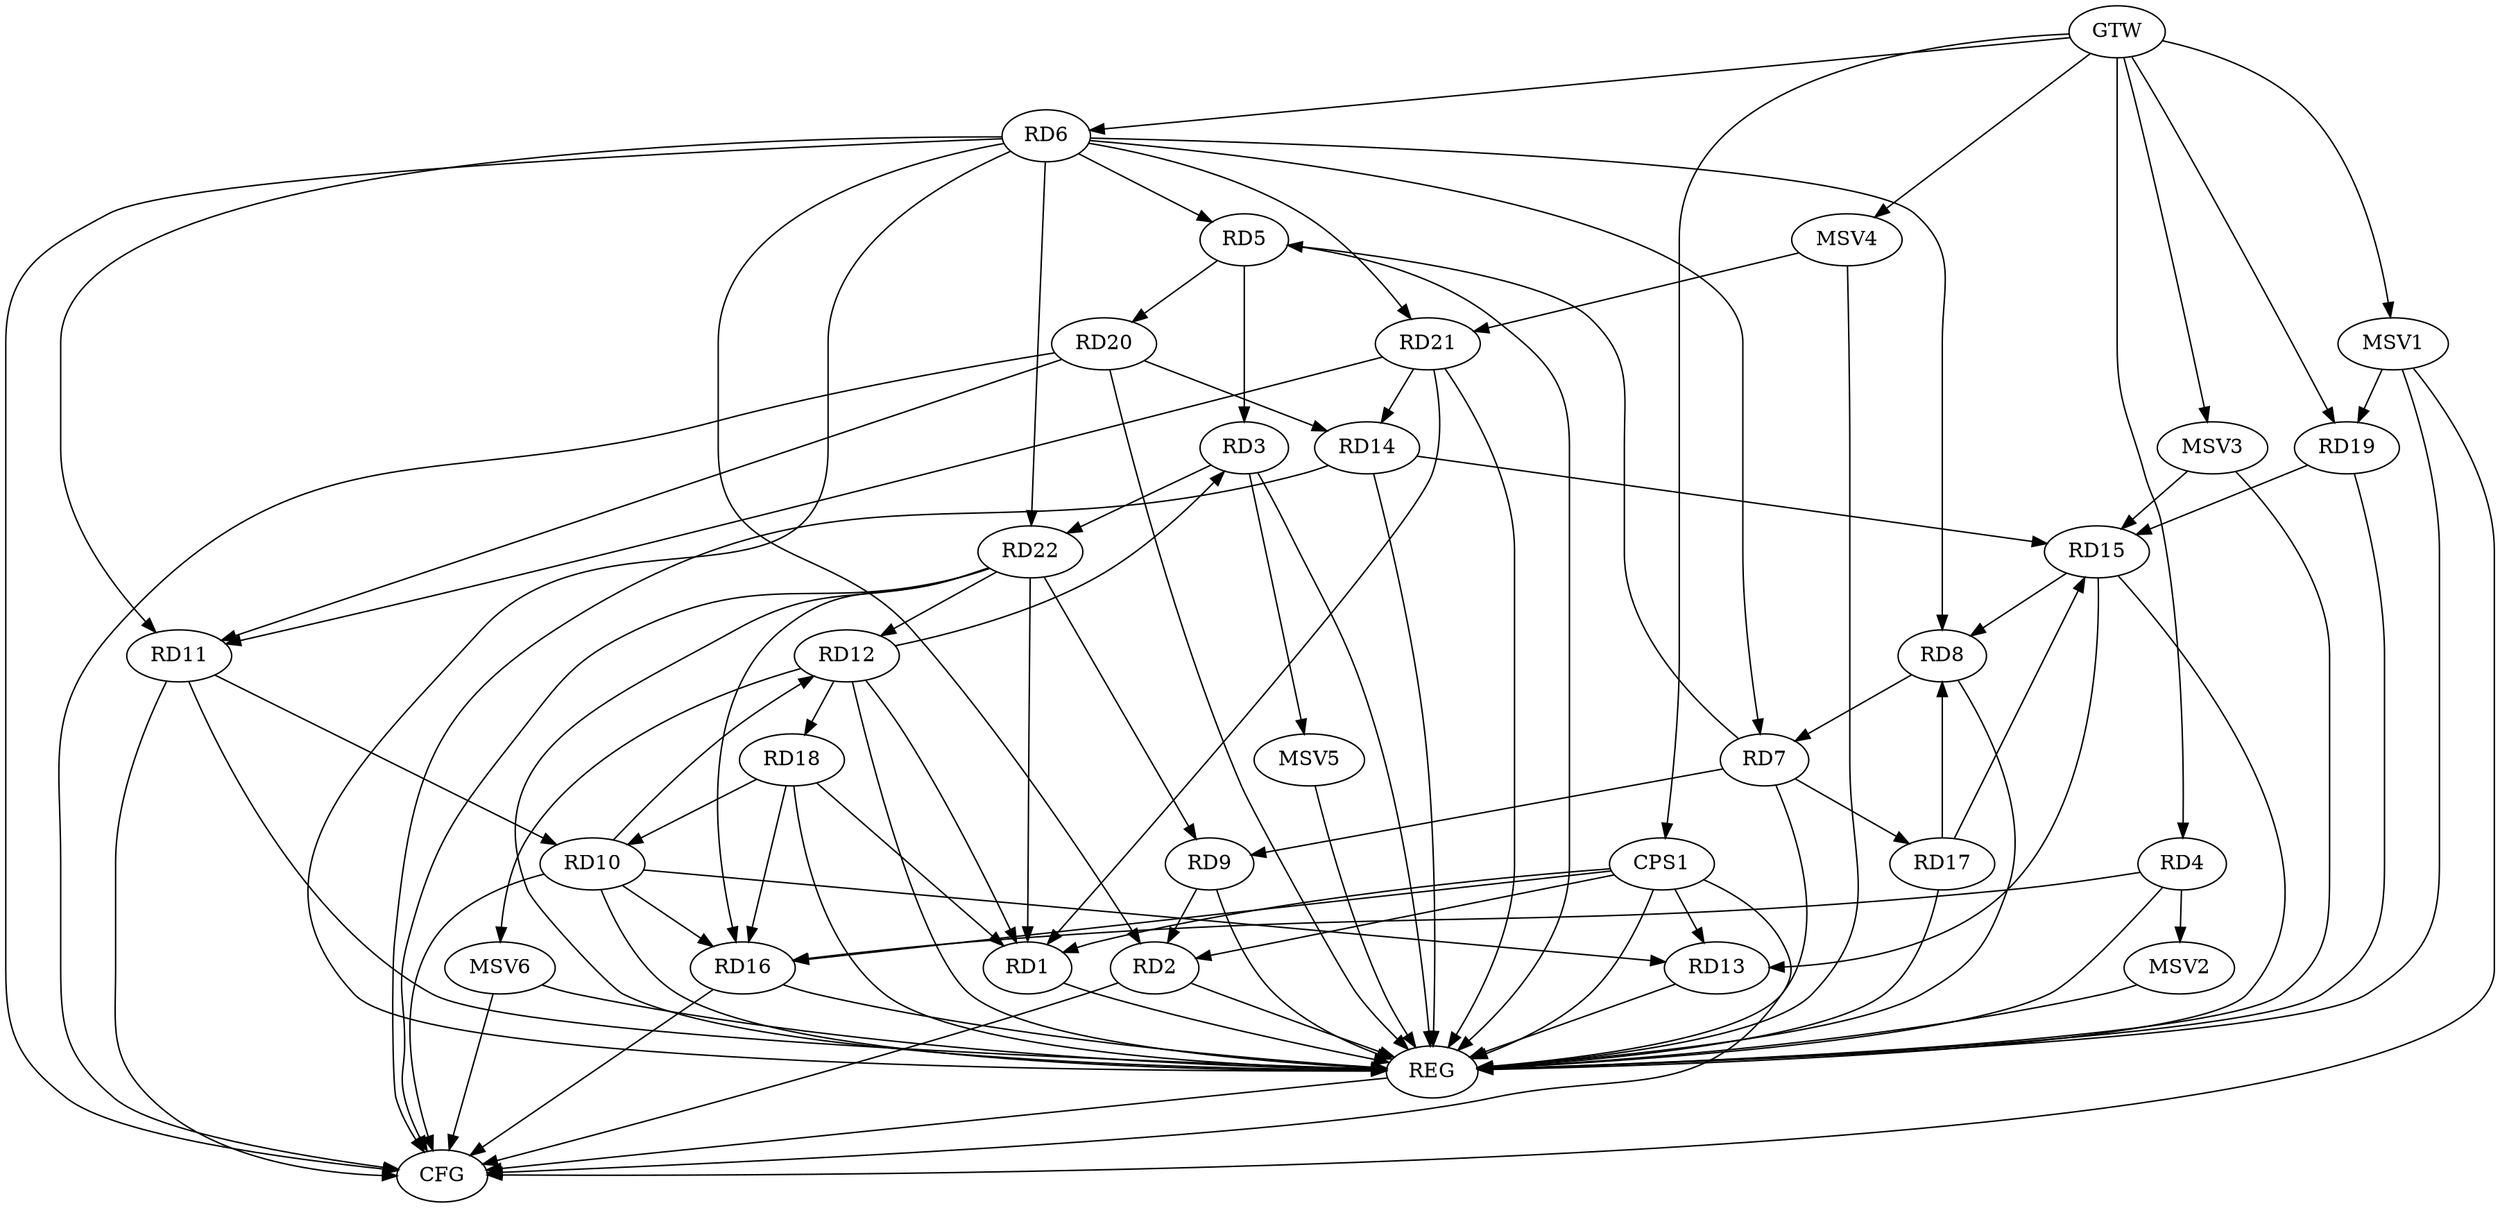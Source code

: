 strict digraph G {
  RD1 [ label="RD1" ];
  RD2 [ label="RD2" ];
  RD3 [ label="RD3" ];
  RD4 [ label="RD4" ];
  RD5 [ label="RD5" ];
  RD6 [ label="RD6" ];
  RD7 [ label="RD7" ];
  RD8 [ label="RD8" ];
  RD9 [ label="RD9" ];
  RD10 [ label="RD10" ];
  RD11 [ label="RD11" ];
  RD12 [ label="RD12" ];
  RD13 [ label="RD13" ];
  RD14 [ label="RD14" ];
  RD15 [ label="RD15" ];
  RD16 [ label="RD16" ];
  RD17 [ label="RD17" ];
  RD18 [ label="RD18" ];
  RD19 [ label="RD19" ];
  RD20 [ label="RD20" ];
  RD21 [ label="RD21" ];
  RD22 [ label="RD22" ];
  CPS1 [ label="CPS1" ];
  GTW [ label="GTW" ];
  REG [ label="REG" ];
  CFG [ label="CFG" ];
  MSV1 [ label="MSV1" ];
  MSV2 [ label="MSV2" ];
  MSV3 [ label="MSV3" ];
  MSV4 [ label="MSV4" ];
  MSV5 [ label="MSV5" ];
  MSV6 [ label="MSV6" ];
  RD12 -> RD1;
  RD18 -> RD1;
  RD21 -> RD1;
  RD22 -> RD1;
  RD6 -> RD2;
  RD9 -> RD2;
  RD5 -> RD3;
  RD12 -> RD3;
  RD3 -> RD22;
  RD4 -> RD16;
  RD7 -> RD5;
  RD5 -> RD20;
  RD6 -> RD8;
  RD6 -> RD11;
  RD6 -> RD21;
  RD8 -> RD7;
  RD7 -> RD9;
  RD7 -> RD17;
  RD15 -> RD8;
  RD17 -> RD8;
  RD22 -> RD9;
  RD11 -> RD10;
  RD10 -> RD12;
  RD10 -> RD13;
  RD10 -> RD16;
  RD18 -> RD10;
  RD20 -> RD11;
  RD21 -> RD11;
  RD12 -> RD18;
  RD22 -> RD12;
  RD15 -> RD13;
  RD14 -> RD15;
  RD20 -> RD14;
  RD21 -> RD14;
  RD17 -> RD15;
  RD19 -> RD15;
  RD18 -> RD16;
  RD22 -> RD16;
  CPS1 -> RD1;
  CPS1 -> RD2;
  CPS1 -> RD13;
  CPS1 -> RD16;
  GTW -> RD4;
  GTW -> RD6;
  GTW -> RD19;
  GTW -> CPS1;
  RD1 -> REG;
  RD2 -> REG;
  RD3 -> REG;
  RD4 -> REG;
  RD5 -> REG;
  RD6 -> REG;
  RD7 -> REG;
  RD8 -> REG;
  RD9 -> REG;
  RD10 -> REG;
  RD11 -> REG;
  RD12 -> REG;
  RD13 -> REG;
  RD14 -> REG;
  RD15 -> REG;
  RD16 -> REG;
  RD17 -> REG;
  RD18 -> REG;
  RD19 -> REG;
  RD20 -> REG;
  RD21 -> REG;
  RD22 -> REG;
  CPS1 -> REG;
  CPS1 -> CFG;
  RD6 -> CFG;
  RD2 -> CFG;
  RD14 -> CFG;
  RD16 -> CFG;
  RD20 -> CFG;
  RD10 -> CFG;
  RD22 -> CFG;
  RD11 -> CFG;
  REG -> CFG;
  RD6 -> RD22;
  RD6 -> RD7;
  RD6 -> RD5;
  MSV1 -> RD19;
  GTW -> MSV1;
  MSV1 -> REG;
  MSV1 -> CFG;
  RD4 -> MSV2;
  MSV2 -> REG;
  MSV3 -> RD15;
  GTW -> MSV3;
  MSV3 -> REG;
  MSV4 -> RD21;
  GTW -> MSV4;
  MSV4 -> REG;
  RD3 -> MSV5;
  MSV5 -> REG;
  RD12 -> MSV6;
  MSV6 -> REG;
  MSV6 -> CFG;
}
